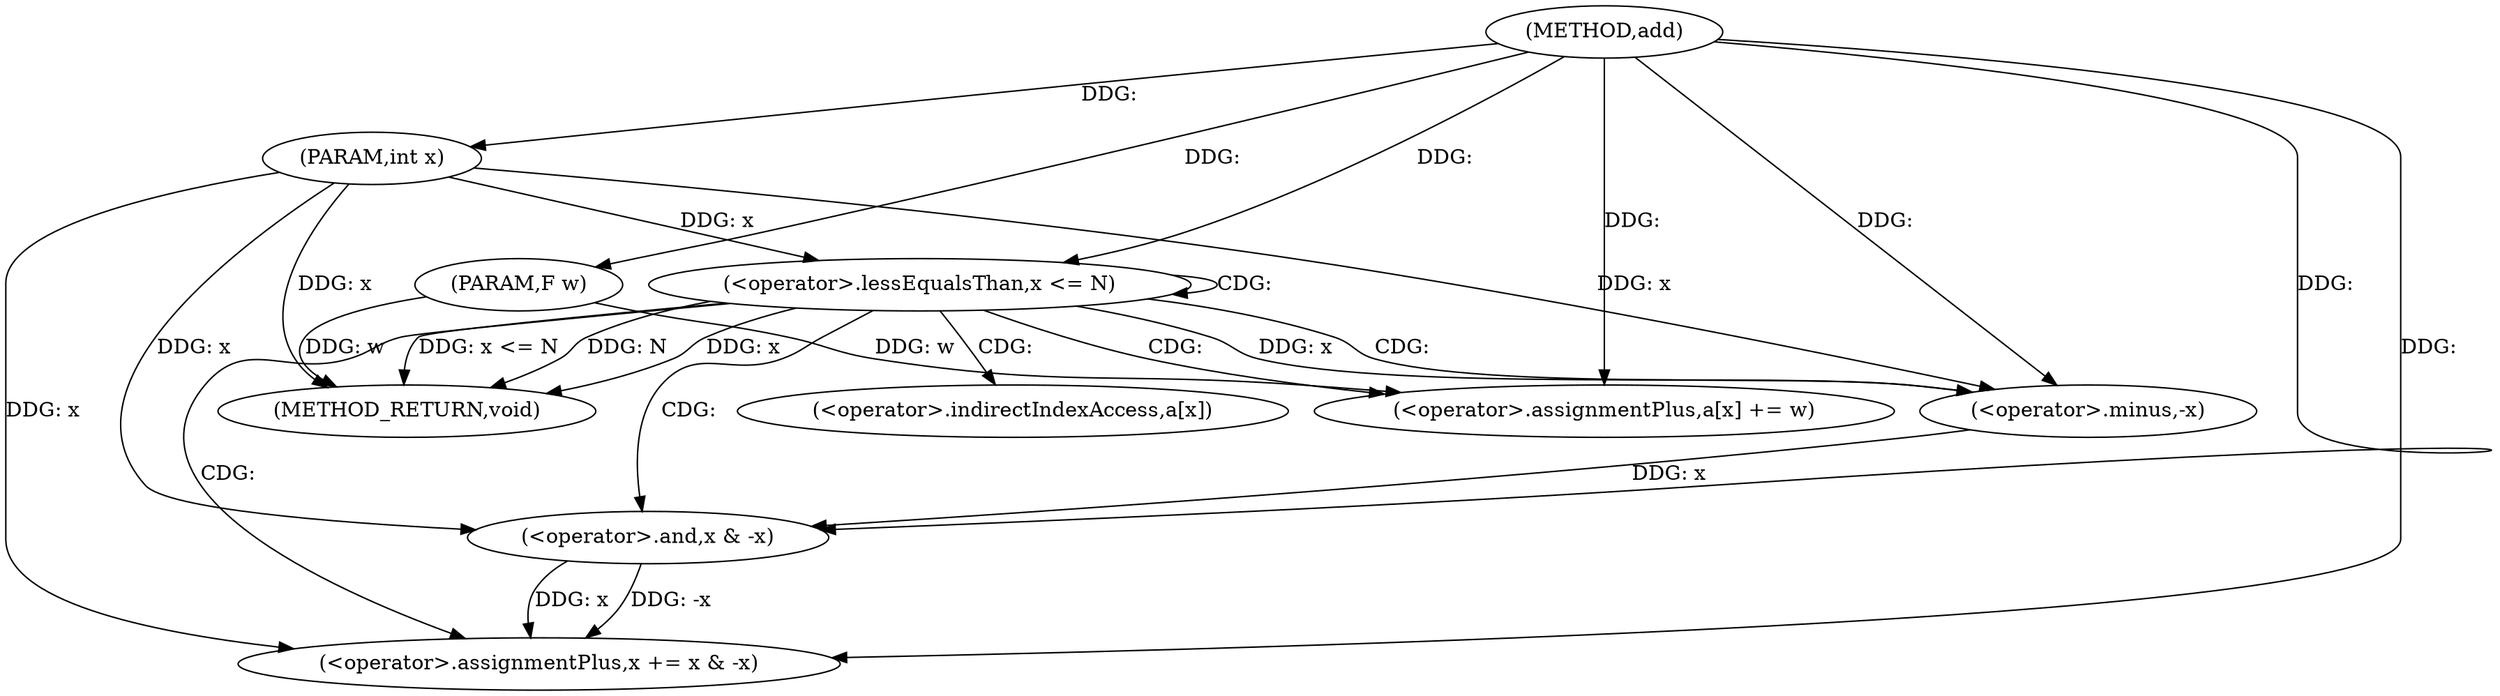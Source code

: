 digraph "add" {  
"1000358" [label = "(METHOD,add)" ]
"1000377" [label = "(METHOD_RETURN,void)" ]
"1000359" [label = "(PARAM,int x)" ]
"1000360" [label = "(PARAM,F w)" ]
"1000363" [label = "(<operator>.lessEqualsThan,x <= N)" ]
"1000366" [label = "(<operator>.assignmentPlus,x += x & -x)" ]
"1000372" [label = "(<operator>.assignmentPlus,a[x] += w)" ]
"1000368" [label = "(<operator>.and,x & -x)" ]
"1000370" [label = "(<operator>.minus,-x)" ]
"1000373" [label = "(<operator>.indirectIndexAccess,a[x])" ]
  "1000359" -> "1000377"  [ label = "DDG: x"] 
  "1000360" -> "1000377"  [ label = "DDG: w"] 
  "1000363" -> "1000377"  [ label = "DDG: x"] 
  "1000363" -> "1000377"  [ label = "DDG: x <= N"] 
  "1000363" -> "1000377"  [ label = "DDG: N"] 
  "1000358" -> "1000359"  [ label = "DDG: "] 
  "1000358" -> "1000360"  [ label = "DDG: "] 
  "1000368" -> "1000366"  [ label = "DDG: -x"] 
  "1000368" -> "1000366"  [ label = "DDG: x"] 
  "1000360" -> "1000372"  [ label = "DDG: w"] 
  "1000358" -> "1000372"  [ label = "DDG: "] 
  "1000359" -> "1000363"  [ label = "DDG: x"] 
  "1000358" -> "1000363"  [ label = "DDG: "] 
  "1000359" -> "1000366"  [ label = "DDG: x"] 
  "1000358" -> "1000366"  [ label = "DDG: "] 
  "1000370" -> "1000368"  [ label = "DDG: x"] 
  "1000359" -> "1000368"  [ label = "DDG: x"] 
  "1000358" -> "1000368"  [ label = "DDG: "] 
  "1000363" -> "1000370"  [ label = "DDG: x"] 
  "1000359" -> "1000370"  [ label = "DDG: x"] 
  "1000358" -> "1000370"  [ label = "DDG: "] 
  "1000363" -> "1000370"  [ label = "CDG: "] 
  "1000363" -> "1000372"  [ label = "CDG: "] 
  "1000363" -> "1000373"  [ label = "CDG: "] 
  "1000363" -> "1000366"  [ label = "CDG: "] 
  "1000363" -> "1000363"  [ label = "CDG: "] 
  "1000363" -> "1000368"  [ label = "CDG: "] 
}
